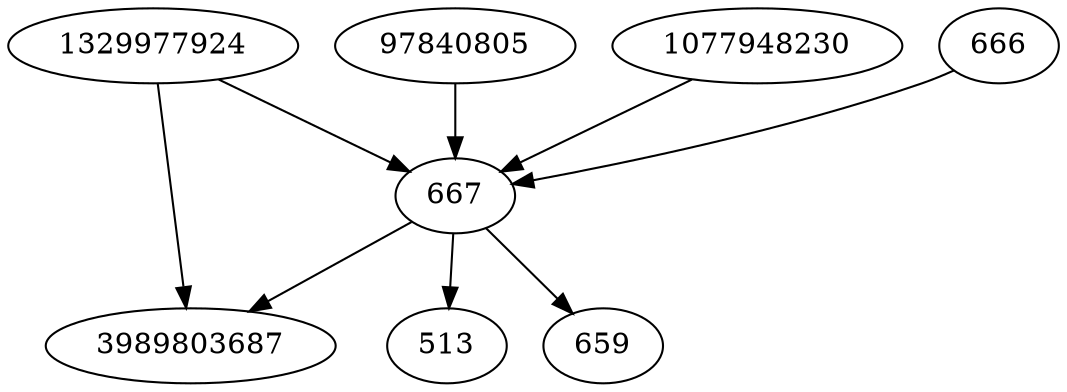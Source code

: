 strict digraph  {
513;
1329977924;
97840805;
1077948230;
3989803687;
659;
666;
667;
1329977924 -> 3989803687;
1329977924 -> 667;
97840805 -> 667;
1077948230 -> 667;
666 -> 667;
667 -> 513;
667 -> 659;
667 -> 3989803687;
}
